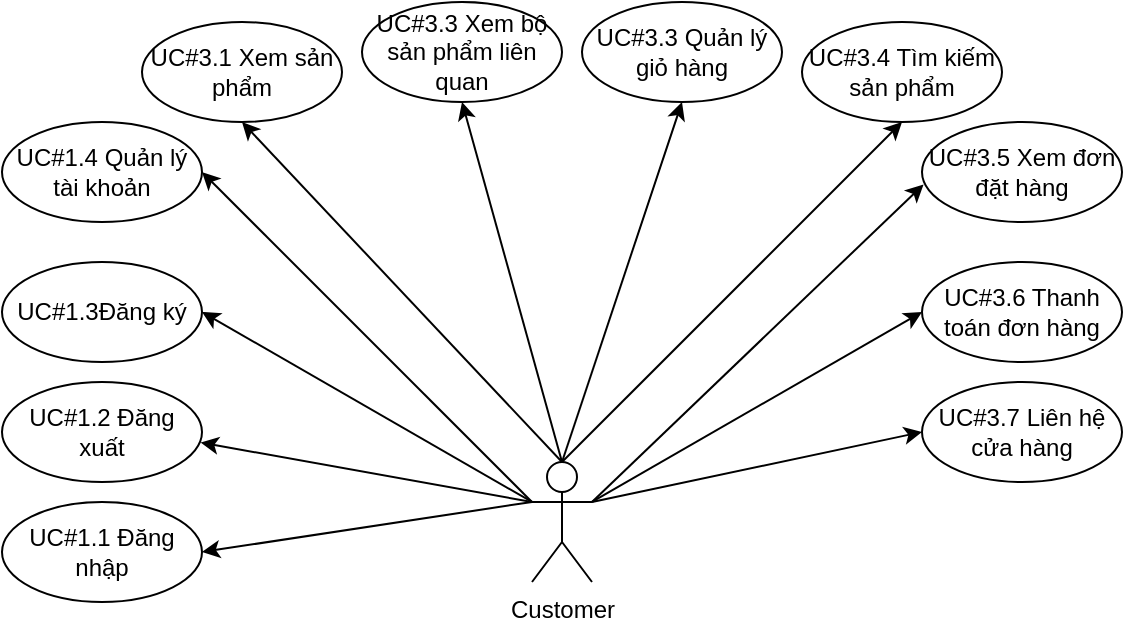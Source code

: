 <mxfile version="27.1.1">
  <diagram name="Page-1" id="ajkatTJUpK-F9nk0nepx">
    <mxGraphModel dx="883" dy="387" grid="1" gridSize="10" guides="1" tooltips="1" connect="1" arrows="1" fold="1" page="1" pageScale="1" pageWidth="850" pageHeight="1100" math="0" shadow="0">
      <root>
        <mxCell id="0" />
        <mxCell id="1" parent="0" />
        <mxCell id="oKOrS_d5fLioqqkdXi4G-1" value="Customer" style="shape=umlActor;verticalLabelPosition=bottom;verticalAlign=top;html=1;outlineConnect=0;" vertex="1" parent="1">
          <mxGeometry x="385" y="250" width="30" height="60" as="geometry" />
        </mxCell>
        <mxCell id="oKOrS_d5fLioqqkdXi4G-4" value="UC#1.1 Đăng nhập" style="ellipse;whiteSpace=wrap;html=1;" vertex="1" parent="1">
          <mxGeometry x="120" y="270" width="100" height="50" as="geometry" />
        </mxCell>
        <mxCell id="oKOrS_d5fLioqqkdXi4G-5" value="UC#1.3Đăng ký" style="ellipse;whiteSpace=wrap;html=1;" vertex="1" parent="1">
          <mxGeometry x="120" y="150" width="100" height="50" as="geometry" />
        </mxCell>
        <mxCell id="oKOrS_d5fLioqqkdXi4G-6" value="UC#1.2 Đăng xuất" style="ellipse;whiteSpace=wrap;html=1;" vertex="1" parent="1">
          <mxGeometry x="120" y="210" width="100" height="50" as="geometry" />
        </mxCell>
        <mxCell id="oKOrS_d5fLioqqkdXi4G-7" value="UC#1.4 Quản lý tài khoản" style="ellipse;whiteSpace=wrap;html=1;" vertex="1" parent="1">
          <mxGeometry x="120" y="80" width="100" height="50" as="geometry" />
        </mxCell>
        <mxCell id="oKOrS_d5fLioqqkdXi4G-8" value="UC#3.1 Xem sản phẩm" style="ellipse;whiteSpace=wrap;html=1;" vertex="1" parent="1">
          <mxGeometry x="190" y="30" width="100" height="50" as="geometry" />
        </mxCell>
        <mxCell id="oKOrS_d5fLioqqkdXi4G-9" value="UC#3.4 Tìm kiếm sản phẩm" style="ellipse;whiteSpace=wrap;html=1;" vertex="1" parent="1">
          <mxGeometry x="520" y="30" width="100" height="50" as="geometry" />
        </mxCell>
        <mxCell id="oKOrS_d5fLioqqkdXi4G-10" value="UC#3.3 Quản lý giỏ hàng" style="ellipse;whiteSpace=wrap;html=1;" vertex="1" parent="1">
          <mxGeometry x="410" y="20" width="100" height="50" as="geometry" />
        </mxCell>
        <mxCell id="oKOrS_d5fLioqqkdXi4G-11" value="UC#3.5 Xem đơn đặt hàng" style="ellipse;whiteSpace=wrap;html=1;" vertex="1" parent="1">
          <mxGeometry x="580" y="80" width="100" height="50" as="geometry" />
        </mxCell>
        <mxCell id="oKOrS_d5fLioqqkdXi4G-13" value="UC#3.6 Thanh toán đơn hàng" style="ellipse;whiteSpace=wrap;html=1;" vertex="1" parent="1">
          <mxGeometry x="580" y="150" width="100" height="50" as="geometry" />
        </mxCell>
        <mxCell id="oKOrS_d5fLioqqkdXi4G-14" value="UC#3.7 Liên hệ cửa hàng" style="ellipse;whiteSpace=wrap;html=1;" vertex="1" parent="1">
          <mxGeometry x="580" y="210" width="100" height="50" as="geometry" />
        </mxCell>
        <mxCell id="oKOrS_d5fLioqqkdXi4G-15" value="" style="endArrow=classic;html=1;rounded=0;entryX=1;entryY=0.5;entryDx=0;entryDy=0;exitX=0;exitY=0.333;exitDx=0;exitDy=0;exitPerimeter=0;" edge="1" parent="1" source="oKOrS_d5fLioqqkdXi4G-1" target="oKOrS_d5fLioqqkdXi4G-4">
          <mxGeometry width="50" height="50" relative="1" as="geometry">
            <mxPoint x="400" y="320" as="sourcePoint" />
            <mxPoint x="230" y="290" as="targetPoint" />
          </mxGeometry>
        </mxCell>
        <mxCell id="oKOrS_d5fLioqqkdXi4G-17" value="" style="endArrow=classic;html=1;rounded=0;exitX=1;exitY=0.333;exitDx=0;exitDy=0;exitPerimeter=0;entryX=0;entryY=0.5;entryDx=0;entryDy=0;" edge="1" parent="1" source="oKOrS_d5fLioqqkdXi4G-1" target="oKOrS_d5fLioqqkdXi4G-14">
          <mxGeometry width="50" height="50" relative="1" as="geometry">
            <mxPoint x="420" y="280" as="sourcePoint" />
            <mxPoint x="560" y="290" as="targetPoint" />
          </mxGeometry>
        </mxCell>
        <mxCell id="oKOrS_d5fLioqqkdXi4G-18" value="" style="endArrow=classic;html=1;rounded=0;entryX=1;entryY=0.5;entryDx=0;entryDy=0;exitX=0;exitY=0.333;exitDx=0;exitDy=0;exitPerimeter=0;" edge="1" parent="1" source="oKOrS_d5fLioqqkdXi4G-1" target="oKOrS_d5fLioqqkdXi4G-5">
          <mxGeometry width="50" height="50" relative="1" as="geometry">
            <mxPoint x="390" y="270" as="sourcePoint" />
            <mxPoint x="230" y="220" as="targetPoint" />
          </mxGeometry>
        </mxCell>
        <mxCell id="oKOrS_d5fLioqqkdXi4G-19" value="" style="endArrow=classic;html=1;rounded=0;exitX=0;exitY=0.333;exitDx=0;exitDy=0;exitPerimeter=0;entryX=0.993;entryY=0.605;entryDx=0;entryDy=0;entryPerimeter=0;" edge="1" parent="1" source="oKOrS_d5fLioqqkdXi4G-1" target="oKOrS_d5fLioqqkdXi4G-6">
          <mxGeometry width="50" height="50" relative="1" as="geometry">
            <mxPoint x="390" y="260" as="sourcePoint" />
            <mxPoint x="230" y="150" as="targetPoint" />
          </mxGeometry>
        </mxCell>
        <mxCell id="oKOrS_d5fLioqqkdXi4G-20" value="" style="endArrow=classic;html=1;rounded=0;entryX=1;entryY=0.5;entryDx=0;entryDy=0;exitX=0;exitY=0.333;exitDx=0;exitDy=0;exitPerimeter=0;" edge="1" parent="1" source="oKOrS_d5fLioqqkdXi4G-1" target="oKOrS_d5fLioqqkdXi4G-7">
          <mxGeometry width="50" height="50" relative="1" as="geometry">
            <mxPoint x="390" y="240" as="sourcePoint" />
            <mxPoint x="230" y="100" as="targetPoint" />
          </mxGeometry>
        </mxCell>
        <mxCell id="oKOrS_d5fLioqqkdXi4G-21" value="" style="endArrow=classic;html=1;rounded=0;entryX=0.5;entryY=1;entryDx=0;entryDy=0;exitX=0.5;exitY=0;exitDx=0;exitDy=0;exitPerimeter=0;" edge="1" parent="1" source="oKOrS_d5fLioqqkdXi4G-1" target="oKOrS_d5fLioqqkdXi4G-8">
          <mxGeometry width="50" height="50" relative="1" as="geometry">
            <mxPoint x="400" y="240" as="sourcePoint" />
            <mxPoint x="290" y="80" as="targetPoint" />
          </mxGeometry>
        </mxCell>
        <mxCell id="oKOrS_d5fLioqqkdXi4G-22" value="" style="endArrow=classic;html=1;rounded=0;entryX=0.5;entryY=1;entryDx=0;entryDy=0;" edge="1" parent="1" target="oKOrS_d5fLioqqkdXi4G-9">
          <mxGeometry width="50" height="50" relative="1" as="geometry">
            <mxPoint x="400" y="250" as="sourcePoint" />
            <mxPoint x="400" y="80" as="targetPoint" />
          </mxGeometry>
        </mxCell>
        <mxCell id="oKOrS_d5fLioqqkdXi4G-25" value="" style="endArrow=classic;html=1;rounded=0;entryX=0.5;entryY=1;entryDx=0;entryDy=0;exitX=0.5;exitY=0;exitDx=0;exitDy=0;exitPerimeter=0;" edge="1" parent="1" source="oKOrS_d5fLioqqkdXi4G-1" target="oKOrS_d5fLioqqkdXi4G-10">
          <mxGeometry width="50" height="50" relative="1" as="geometry">
            <mxPoint x="410" y="240" as="sourcePoint" />
            <mxPoint x="510" y="80" as="targetPoint" />
          </mxGeometry>
        </mxCell>
        <mxCell id="oKOrS_d5fLioqqkdXi4G-26" value="" style="endArrow=classic;html=1;rounded=0;entryX=0.008;entryY=0.624;entryDx=0;entryDy=0;entryPerimeter=0;exitX=1;exitY=0.333;exitDx=0;exitDy=0;exitPerimeter=0;" edge="1" parent="1" source="oKOrS_d5fLioqqkdXi4G-1" target="oKOrS_d5fLioqqkdXi4G-11">
          <mxGeometry width="50" height="50" relative="1" as="geometry">
            <mxPoint x="420" y="250" as="sourcePoint" />
            <mxPoint x="560" y="110" as="targetPoint" />
          </mxGeometry>
        </mxCell>
        <mxCell id="oKOrS_d5fLioqqkdXi4G-28" value="" style="endArrow=classic;html=1;rounded=0;entryX=0;entryY=0.5;entryDx=0;entryDy=0;exitX=1;exitY=0.333;exitDx=0;exitDy=0;exitPerimeter=0;" edge="1" parent="1" source="oKOrS_d5fLioqqkdXi4G-1" target="oKOrS_d5fLioqqkdXi4G-13">
          <mxGeometry width="50" height="50" relative="1" as="geometry">
            <mxPoint x="430" y="270" as="sourcePoint" />
            <mxPoint x="560" y="220" as="targetPoint" />
          </mxGeometry>
        </mxCell>
        <mxCell id="oKOrS_d5fLioqqkdXi4G-29" value="UC#3.3 Xem bộ sản phẩm liên quan" style="ellipse;whiteSpace=wrap;html=1;" vertex="1" parent="1">
          <mxGeometry x="300" y="20" width="100" height="50" as="geometry" />
        </mxCell>
        <mxCell id="oKOrS_d5fLioqqkdXi4G-30" value="" style="endArrow=classic;html=1;rounded=0;entryX=0.5;entryY=1;entryDx=0;entryDy=0;exitX=0.5;exitY=0;exitDx=0;exitDy=0;exitPerimeter=0;" edge="1" parent="1" source="oKOrS_d5fLioqqkdXi4G-1" target="oKOrS_d5fLioqqkdXi4G-29">
          <mxGeometry width="50" height="50" relative="1" as="geometry">
            <mxPoint x="430" y="310" as="sourcePoint" />
            <mxPoint x="430" y="150" as="targetPoint" />
          </mxGeometry>
        </mxCell>
      </root>
    </mxGraphModel>
  </diagram>
</mxfile>

